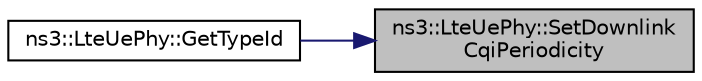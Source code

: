 digraph "ns3::LteUePhy::SetDownlinkCqiPeriodicity"
{
 // LATEX_PDF_SIZE
  edge [fontname="Helvetica",fontsize="10",labelfontname="Helvetica",labelfontsize="10"];
  node [fontname="Helvetica",fontsize="10",shape=record];
  rankdir="RL";
  Node1 [label="ns3::LteUePhy::SetDownlink\lCqiPeriodicity",height=0.2,width=0.4,color="black", fillcolor="grey75", style="filled", fontcolor="black",tooltip="Set the periodicty for the downlink periodic wideband and aperiodic subband CQI reporting."];
  Node1 -> Node2 [dir="back",color="midnightblue",fontsize="10",style="solid",fontname="Helvetica"];
  Node2 [label="ns3::LteUePhy::GetTypeId",height=0.2,width=0.4,color="black", fillcolor="white", style="filled",URL="$classns3_1_1_lte_ue_phy.html#a6934c332600719042027da84e70e82a1",tooltip="Get the type ID."];
}
